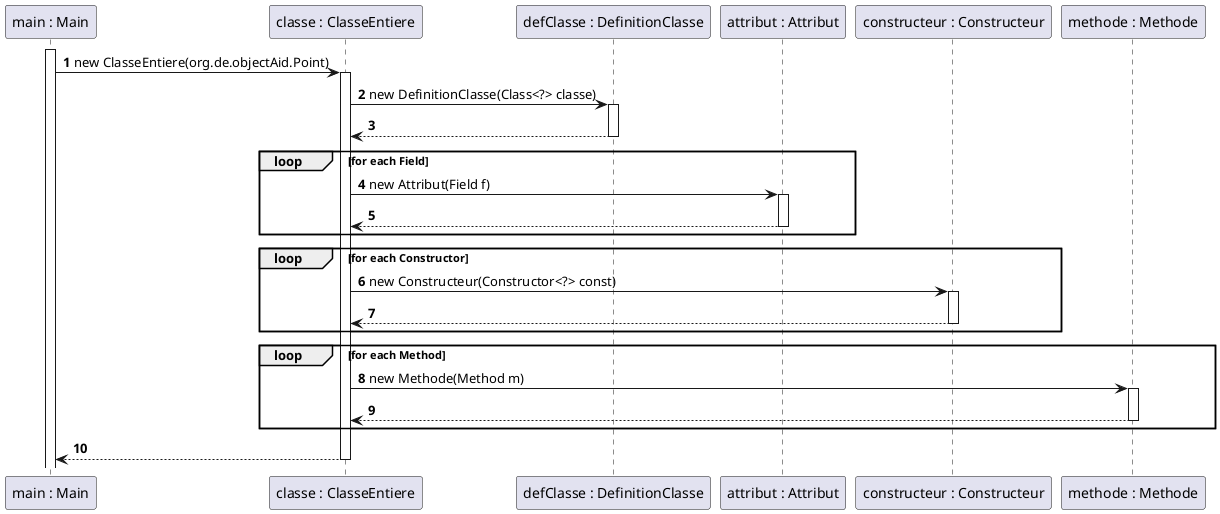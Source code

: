 @startuml
'https://plantuml.com/sequence-diagram

autonumber

participant "main : Main" as main
participant "classe : ClasseEntiere" as classe
participant "defClasse : DefinitionClasse" as defClasse
participant "attribut : Attribut" as attr
participant "constructeur : Constructeur" as constr
participant "methode : Methode" as meth

activate main
main -> classe : new ClasseEntiere(org.de.objectAid.Point)
activate classe
classe -> defClasse : new DefinitionClasse(Class<?> classe)
activate defClasse
defClasse --> classe
deactivate defClasse

loop for each Field
    classe -> attr : new Attribut(Field f)
    activate attr
    attr --> classe
    deactivate attr
end
loop for each Constructor
    classe -> constr : new Constructeur(Constructor<?> const)
    activate constr
    constr --> classe
    deactivate constr
end
loop for each Method
    classe -> meth : new Methode(Method m)
    activate meth
    meth --> classe
    deactivate meth
end

classe --> main
deactivate classe


@enduml